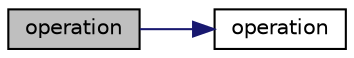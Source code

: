 digraph "operation"
{
  bgcolor="transparent";
  edge [fontname="Helvetica",fontsize="10",labelfontname="Helvetica",labelfontsize="10"];
  node [fontname="Helvetica",fontsize="10",shape=record];
  rankdir="LR";
  Node1 [label="operation",height=0.2,width=0.4,color="black", fillcolor="grey75", style="filled" fontcolor="black"];
  Node1 -> Node2 [color="midnightblue",fontsize="10",style="solid",fontname="Helvetica"];
  Node2 [label="operation",height=0.2,width=0.4,color="black",URL="$classFoam_1_1predicates_1_1scalars.html#a7d09699b59c5cb1b83b86cb086e9fe8a",tooltip="Standard comparison method by type. "];
}

